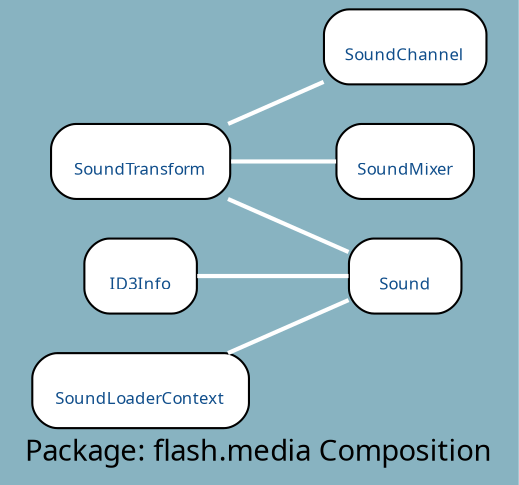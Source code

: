 digraph uml {
	graph [label="Package: flash.media Composition", ratio=compress, rankdir=RL, smoothing=avg_dist, overlap=false, fontname="DejaVu Sans Condenesed", fontsize=14, bgcolor="#88B3C1", fontcolor=black];
	node [label="\N", fontname="DejaVu Sans Condenesed", fontsize=8, shape=record, color=black, fontcolor=black];
	edge [fontname="DejaVu Sans Condenesed", fontsize=8, color=black, fontcolor=black];
	graph [lp="124,12",
		bb="0,0,248,223"];
	"flash.media.SoundChannel" [label="{\nSoundChannel}", fontcolor="#104E8B", style="rounded,filled", fillcolor=white, URL="../types/flash/media/SoundChannel.html", tooltip="\nSoundChannel", pos="195,205", rects="156,187,234,223", width="1.08", height="0.50"];
	"flash.media.SoundTransform" [label="{\nSoundTransform}", fontcolor="#104E8B", style="rounded,filled", fillcolor=white, URL="../types/flash/media/SoundTransform.html", tooltip="\nSoundTransform", pos="67,151", rects="24,133,111,169", width="1.19", height="0.50"];
	"flash.media.SoundMixer" [label="{\nSoundMixer}", fontcolor="#104E8B", style="rounded,filled", fillcolor=white, URL="../types/flash/media/SoundMixer.html", tooltip="\nSoundMixer", pos="195,151", rects="162,133,228,169", width="0.92", height="0.50"];
	"flash.media.ID3Info" [label="{\nID3Info}", fontcolor="#104E8B", style="rounded,filled", fillcolor=white, URL="../types/flash/media/ID3Info.html", tooltip="\nID3Info", pos="67,97", rects="40,79,94,115", width="0.75", height="0.50"];
	"flash.media.SoundLoaderContext" [label="{\nSoundLoaderContext}", fontcolor="#104E8B", style="rounded,filled", fillcolor=white, URL="../types/flash/media/SoundLoaderContext.html", tooltip="\nSoundLoaderContext", pos="67,43", rects="15,25,120,61", width="1.44", height="0.50"];
	"flash.media.Sound" [label="{\nSound}", fontcolor="#104E8B", style="rounded,filled", fillcolor=white, URL="../types/flash/media/Sound.html", tooltip="\nSound", pos="195,97", rects="168,79,222,115", width="0.75", height="0.50"];
	"flash.media.SoundChannel" -> "flash.media.SoundTransform" [color=white, style=bold, arrowhead=none, arrowtail=diamond, arrowsize=1, pos="s,156,189 145,184 133,180 120,174 109,169"];
	"flash.media.SoundMixer" -> "flash.media.SoundTransform" [color=white, style=bold, arrowhead=none, arrowtail=diamond, arrowsize=1, pos="s,162,151 150,151 137,151 124,151 111,151"];
	"flash.media.Sound" -> "flash.media.ID3Info" [color=white, style=bold, arrowhead=none, arrowtail=diamond, arrowsize=1, pos="s,168,97 156,97 136,97 112,97 94,97"];
	"flash.media.Sound" -> "flash.media.SoundLoaderContext" [color=white, style=bold, arrowhead=none, arrowtail=diamond, arrowsize=1, pos="s,168,86 157,81 141,75 124,67 109,61"];
	"flash.media.Sound" -> "flash.media.SoundTransform" [color=white, style=bold, arrowhead=none, arrowtail=diamond, arrowsize=1, pos="s,168,108 157,113 141,119 124,127 109,133"];
}
